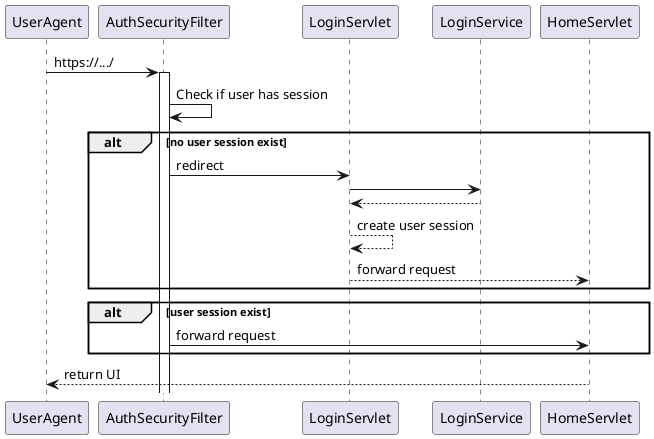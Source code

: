 @startuml

UserAgent -> AuthSecurityFilter : https://.../
activate AuthSecurityFilter
AuthSecurityFilter -> AuthSecurityFilter : Check if user has session

alt no user session exist

    AuthSecurityFilter -> LoginServlet : redirect
    LoginServlet -> LoginService
    LoginService --> LoginServlet
    LoginServlet --> LoginServlet : create user session
    LoginServlet --> HomeServlet : forward request
end

alt  user session exist

    AuthSecurityFilter -> HomeServlet : forward request

end

    HomeServlet --> UserAgent : return UI


@enduml
